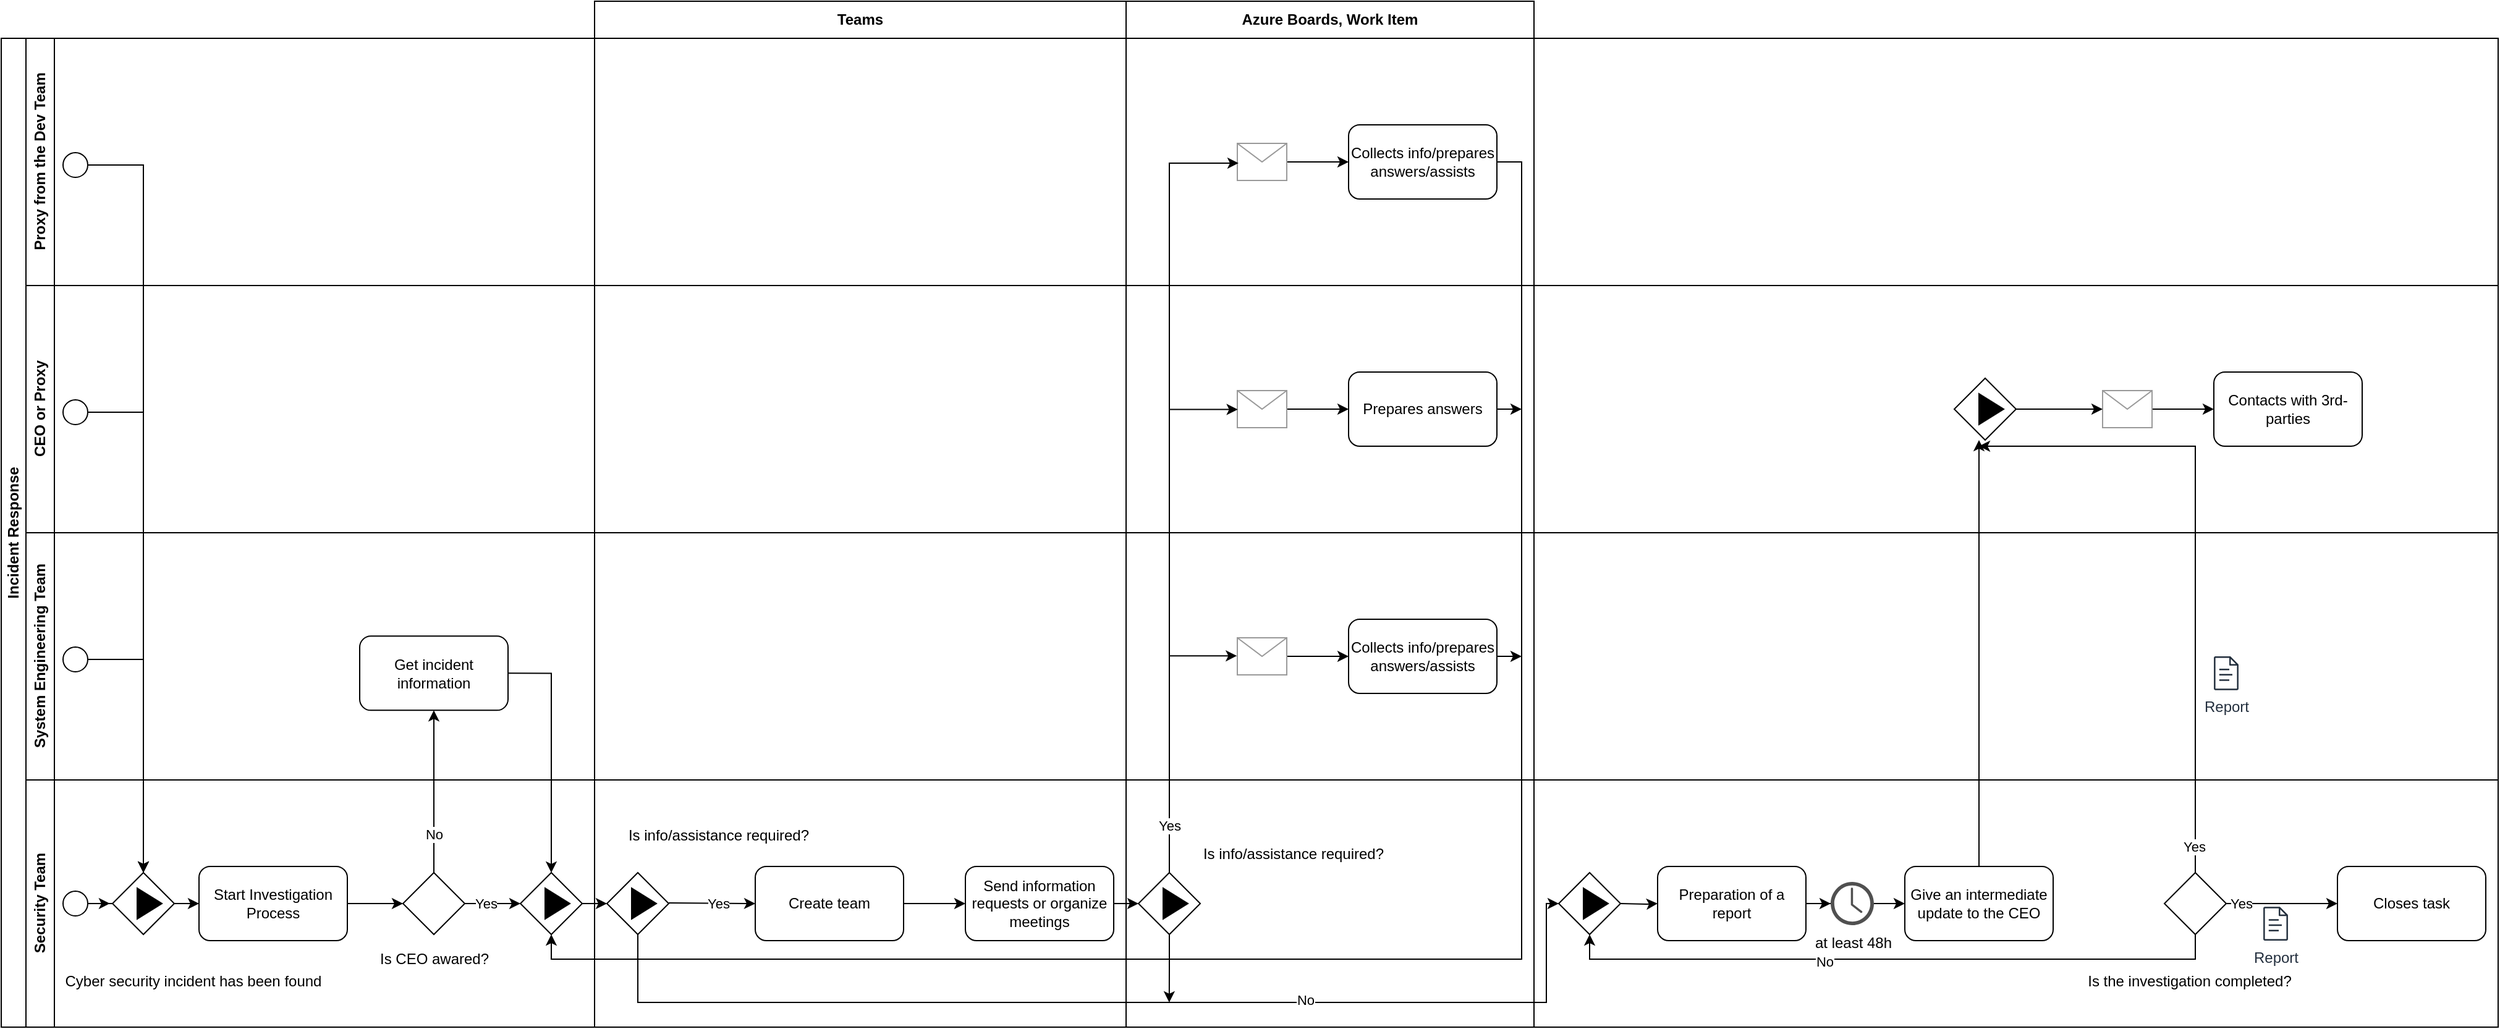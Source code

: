 <mxfile version="21.6.6" type="github">
  <diagram name="Page-1" id="A05Gwc1ikmQWnNWErF1R">
    <mxGraphModel dx="3134" dy="1321" grid="1" gridSize="10" guides="1" tooltips="1" connect="1" arrows="1" fold="1" page="1" pageScale="1" pageWidth="850" pageHeight="1100" math="0" shadow="0">
      <root>
        <mxCell id="0" />
        <mxCell id="1" parent="0" />
        <mxCell id="53OlLj-Kue6XKZ22GzKM-32" value="Proxy from the Dev Team" style="swimlane;horizontal=0;whiteSpace=wrap;html=1;" parent="1" vertex="1">
          <mxGeometry x="-220" y="870" width="2000" height="200" as="geometry" />
        </mxCell>
        <mxCell id="53OlLj-Kue6XKZ22GzKM-33" value="Security Team" style="swimlane;horizontal=0;whiteSpace=wrap;html=1;" parent="1" vertex="1">
          <mxGeometry x="-220" y="1470" width="2000" height="200" as="geometry" />
        </mxCell>
        <mxCell id="53OlLj-Kue6XKZ22GzKM-40" value="" style="ellipse;whiteSpace=wrap;html=1;aspect=fixed;" parent="53OlLj-Kue6XKZ22GzKM-33" vertex="1">
          <mxGeometry x="30" y="-507.5" width="20" height="20" as="geometry" />
        </mxCell>
        <mxCell id="53OlLj-Kue6XKZ22GzKM-59" value="Collects info/prepares answers/assists" style="rounded=1;whiteSpace=wrap;html=1;" parent="53OlLj-Kue6XKZ22GzKM-33" vertex="1">
          <mxGeometry x="1070" y="-530" width="120" height="60" as="geometry" />
        </mxCell>
        <mxCell id="53OlLj-Kue6XKZ22GzKM-90" style="edgeStyle=orthogonalEdgeStyle;rounded=0;orthogonalLoop=1;jettySize=auto;html=1;entryX=0;entryY=0.5;entryDx=0;entryDy=0;" parent="53OlLj-Kue6XKZ22GzKM-33" source="53OlLj-Kue6XKZ22GzKM-89" target="53OlLj-Kue6XKZ22GzKM-59" edge="1">
          <mxGeometry relative="1" as="geometry" />
        </mxCell>
        <mxCell id="53OlLj-Kue6XKZ22GzKM-89" value="" style="verticalLabelPosition=bottom;shadow=0;dashed=0;align=center;html=1;verticalAlign=top;strokeWidth=1;shape=mxgraph.mockup.misc.mail2;strokeColor=#999999;" parent="53OlLj-Kue6XKZ22GzKM-33" vertex="1">
          <mxGeometry x="980" y="-515" width="40" height="30" as="geometry" />
        </mxCell>
        <mxCell id="SI8DDCeiDaZhbCWGOkWu-45" style="edgeStyle=orthogonalEdgeStyle;rounded=0;orthogonalLoop=1;jettySize=auto;html=1;entryX=-0.041;entryY=0.499;entryDx=0;entryDy=0;entryPerimeter=0;" edge="1" parent="53OlLj-Kue6XKZ22GzKM-33" source="53OlLj-Kue6XKZ22GzKM-37" target="53OlLj-Kue6XKZ22GzKM-41">
          <mxGeometry relative="1" as="geometry" />
        </mxCell>
        <mxCell id="53OlLj-Kue6XKZ22GzKM-37" value="" style="ellipse;whiteSpace=wrap;html=1;aspect=fixed;" parent="53OlLj-Kue6XKZ22GzKM-33" vertex="1">
          <mxGeometry x="30" y="90" width="20" height="20" as="geometry" />
        </mxCell>
        <mxCell id="53OlLj-Kue6XKZ22GzKM-70" style="edgeStyle=orthogonalEdgeStyle;rounded=0;orthogonalLoop=1;jettySize=auto;html=1;exitX=1;exitY=0.5;exitDx=0;exitDy=0;entryX=0;entryY=0.5;entryDx=0;entryDy=0;" parent="53OlLj-Kue6XKZ22GzKM-33" source="53OlLj-Kue6XKZ22GzKM-49" target="53OlLj-Kue6XKZ22GzKM-53" edge="1">
          <mxGeometry relative="1" as="geometry" />
        </mxCell>
        <mxCell id="53OlLj-Kue6XKZ22GzKM-49" value="Start Investigation Process" style="rounded=1;whiteSpace=wrap;html=1;" parent="53OlLj-Kue6XKZ22GzKM-33" vertex="1">
          <mxGeometry x="140" y="70" width="120" height="60" as="geometry" />
        </mxCell>
        <mxCell id="53OlLj-Kue6XKZ22GzKM-72" style="edgeStyle=orthogonalEdgeStyle;rounded=0;orthogonalLoop=1;jettySize=auto;html=1;exitX=1;exitY=0.5;exitDx=0;exitDy=0;entryX=0;entryY=0.5;entryDx=0;entryDy=0;" parent="53OlLj-Kue6XKZ22GzKM-33" source="53OlLj-Kue6XKZ22GzKM-53" target="53OlLj-Kue6XKZ22GzKM-54" edge="1">
          <mxGeometry relative="1" as="geometry" />
        </mxCell>
        <mxCell id="53OlLj-Kue6XKZ22GzKM-87" value="Yes" style="edgeLabel;html=1;align=center;verticalAlign=middle;resizable=0;points=[];" parent="53OlLj-Kue6XKZ22GzKM-72" vertex="1" connectable="0">
          <mxGeometry x="-0.251" relative="1" as="geometry">
            <mxPoint as="offset" />
          </mxGeometry>
        </mxCell>
        <mxCell id="53OlLj-Kue6XKZ22GzKM-53" value="" style="rhombus;whiteSpace=wrap;html=1;" parent="53OlLj-Kue6XKZ22GzKM-33" vertex="1">
          <mxGeometry x="305" y="75" width="50" height="50" as="geometry" />
        </mxCell>
        <mxCell id="53OlLj-Kue6XKZ22GzKM-74" style="edgeStyle=orthogonalEdgeStyle;rounded=0;orthogonalLoop=1;jettySize=auto;html=1;exitX=1;exitY=0.5;exitDx=0;exitDy=0;entryX=0;entryY=0.5;entryDx=0;entryDy=0;" parent="53OlLj-Kue6XKZ22GzKM-33" source="53OlLj-Kue6XKZ22GzKM-54" target="53OlLj-Kue6XKZ22GzKM-55" edge="1">
          <mxGeometry relative="1" as="geometry" />
        </mxCell>
        <mxCell id="53OlLj-Kue6XKZ22GzKM-54" value="" style="rhombus;whiteSpace=wrap;html=1;" parent="53OlLj-Kue6XKZ22GzKM-33" vertex="1">
          <mxGeometry x="400" y="75" width="50" height="50" as="geometry" />
        </mxCell>
        <mxCell id="53OlLj-Kue6XKZ22GzKM-81" style="edgeStyle=orthogonalEdgeStyle;rounded=0;orthogonalLoop=1;jettySize=auto;html=1;exitX=0.5;exitY=1;exitDx=0;exitDy=0;entryX=0;entryY=0.5;entryDx=0;entryDy=0;" parent="53OlLj-Kue6XKZ22GzKM-33" source="53OlLj-Kue6XKZ22GzKM-55" target="SI8DDCeiDaZhbCWGOkWu-13" edge="1">
          <mxGeometry relative="1" as="geometry">
            <Array as="points">
              <mxPoint x="495" y="180" />
              <mxPoint x="1230" y="180" />
              <mxPoint x="1230" y="100" />
            </Array>
            <mxPoint x="1030" y="100" as="targetPoint" />
          </mxGeometry>
        </mxCell>
        <mxCell id="53OlLj-Kue6XKZ22GzKM-84" value="No" style="edgeLabel;html=1;align=center;verticalAlign=middle;resizable=0;points=[];" parent="53OlLj-Kue6XKZ22GzKM-81" vertex="1" connectable="0">
          <mxGeometry x="-0.125" y="2" relative="1" as="geometry">
            <mxPoint x="210" as="offset" />
          </mxGeometry>
        </mxCell>
        <mxCell id="53OlLj-Kue6XKZ22GzKM-55" value="" style="rhombus;whiteSpace=wrap;html=1;" parent="53OlLj-Kue6XKZ22GzKM-33" vertex="1">
          <mxGeometry x="470" y="75" width="50" height="50" as="geometry" />
        </mxCell>
        <mxCell id="53OlLj-Kue6XKZ22GzKM-76" style="edgeStyle=orthogonalEdgeStyle;rounded=0;orthogonalLoop=1;jettySize=auto;html=1;exitX=1;exitY=0.5;exitDx=0;exitDy=0;entryX=0;entryY=0.5;entryDx=0;entryDy=0;" parent="53OlLj-Kue6XKZ22GzKM-33" source="53OlLj-Kue6XKZ22GzKM-57" target="53OlLj-Kue6XKZ22GzKM-58" edge="1">
          <mxGeometry relative="1" as="geometry" />
        </mxCell>
        <mxCell id="53OlLj-Kue6XKZ22GzKM-57" value="Send information requests or organize meetings" style="rounded=1;whiteSpace=wrap;html=1;" parent="53OlLj-Kue6XKZ22GzKM-33" vertex="1">
          <mxGeometry x="760" y="70" width="120" height="60" as="geometry" />
        </mxCell>
        <mxCell id="SI8DDCeiDaZhbCWGOkWu-40" style="edgeStyle=orthogonalEdgeStyle;rounded=0;orthogonalLoop=1;jettySize=auto;html=1;exitX=0.5;exitY=1;exitDx=0;exitDy=0;" edge="1" parent="53OlLj-Kue6XKZ22GzKM-33" source="53OlLj-Kue6XKZ22GzKM-58">
          <mxGeometry relative="1" as="geometry">
            <mxPoint x="924.913" y="180" as="targetPoint" />
          </mxGeometry>
        </mxCell>
        <mxCell id="53OlLj-Kue6XKZ22GzKM-58" value="" style="rhombus;whiteSpace=wrap;html=1;" parent="53OlLj-Kue6XKZ22GzKM-33" vertex="1">
          <mxGeometry x="900" y="75" width="50" height="50" as="geometry" />
        </mxCell>
        <mxCell id="53OlLj-Kue6XKZ22GzKM-104" style="edgeStyle=orthogonalEdgeStyle;rounded=0;orthogonalLoop=1;jettySize=auto;html=1;exitX=1;exitY=0.5;exitDx=0;exitDy=0;" parent="53OlLj-Kue6XKZ22GzKM-33" target="53OlLj-Kue6XKZ22GzKM-63" edge="1">
          <mxGeometry relative="1" as="geometry">
            <mxPoint x="1290" y="100" as="sourcePoint" />
          </mxGeometry>
        </mxCell>
        <mxCell id="53OlLj-Kue6XKZ22GzKM-124" style="edgeStyle=orthogonalEdgeStyle;rounded=0;orthogonalLoop=1;jettySize=auto;html=1;exitX=1;exitY=0.5;exitDx=0;exitDy=0;" parent="53OlLj-Kue6XKZ22GzKM-33" source="53OlLj-Kue6XKZ22GzKM-63" target="53OlLj-Kue6XKZ22GzKM-119" edge="1">
          <mxGeometry relative="1" as="geometry" />
        </mxCell>
        <mxCell id="53OlLj-Kue6XKZ22GzKM-63" value="Preparation of a report" style="rounded=1;whiteSpace=wrap;html=1;" parent="53OlLj-Kue6XKZ22GzKM-33" vertex="1">
          <mxGeometry x="1320" y="70" width="120" height="60" as="geometry" />
        </mxCell>
        <mxCell id="53OlLj-Kue6XKZ22GzKM-64" value="Give an intermediate update to the CEO" style="rounded=1;whiteSpace=wrap;html=1;" parent="53OlLj-Kue6XKZ22GzKM-33" vertex="1">
          <mxGeometry x="1520" y="70" width="120" height="60" as="geometry" />
        </mxCell>
        <mxCell id="53OlLj-Kue6XKZ22GzKM-79" style="edgeStyle=orthogonalEdgeStyle;rounded=0;orthogonalLoop=1;jettySize=auto;html=1;exitX=0.5;exitY=0;exitDx=0;exitDy=0;" parent="53OlLj-Kue6XKZ22GzKM-33" source="53OlLj-Kue6XKZ22GzKM-65" edge="1">
          <mxGeometry relative="1" as="geometry">
            <mxPoint x="1580" y="-270" as="targetPoint" />
            <Array as="points">
              <mxPoint x="1755" y="-270" />
            </Array>
          </mxGeometry>
        </mxCell>
        <mxCell id="53OlLj-Kue6XKZ22GzKM-107" value="Yes" style="edgeLabel;html=1;align=center;verticalAlign=middle;resizable=0;points=[];" parent="53OlLj-Kue6XKZ22GzKM-79" vertex="1" connectable="0">
          <mxGeometry x="-0.919" y="1" relative="1" as="geometry">
            <mxPoint as="offset" />
          </mxGeometry>
        </mxCell>
        <mxCell id="53OlLj-Kue6XKZ22GzKM-103" style="edgeStyle=orthogonalEdgeStyle;rounded=0;orthogonalLoop=1;jettySize=auto;html=1;exitX=0.5;exitY=1;exitDx=0;exitDy=0;entryX=0.5;entryY=1;entryDx=0;entryDy=0;" parent="53OlLj-Kue6XKZ22GzKM-33" source="53OlLj-Kue6XKZ22GzKM-65" edge="1">
          <mxGeometry relative="1" as="geometry">
            <mxPoint x="1265" y="125" as="targetPoint" />
            <Array as="points">
              <mxPoint x="1755" y="145" />
              <mxPoint x="1265" y="145" />
            </Array>
          </mxGeometry>
        </mxCell>
        <mxCell id="53OlLj-Kue6XKZ22GzKM-114" value="No" style="edgeLabel;html=1;align=center;verticalAlign=middle;resizable=0;points=[];" parent="53OlLj-Kue6XKZ22GzKM-103" vertex="1" connectable="0">
          <mxGeometry x="0.209" y="2" relative="1" as="geometry">
            <mxPoint as="offset" />
          </mxGeometry>
        </mxCell>
        <mxCell id="53OlLj-Kue6XKZ22GzKM-105" style="edgeStyle=orthogonalEdgeStyle;rounded=0;orthogonalLoop=1;jettySize=auto;html=1;exitX=1;exitY=0.5;exitDx=0;exitDy=0;entryX=0;entryY=0.5;entryDx=0;entryDy=0;" parent="53OlLj-Kue6XKZ22GzKM-33" source="53OlLj-Kue6XKZ22GzKM-65" target="53OlLj-Kue6XKZ22GzKM-67" edge="1">
          <mxGeometry relative="1" as="geometry" />
        </mxCell>
        <mxCell id="53OlLj-Kue6XKZ22GzKM-106" value="Yes" style="edgeLabel;html=1;align=center;verticalAlign=middle;resizable=0;points=[];" parent="53OlLj-Kue6XKZ22GzKM-105" vertex="1" connectable="0">
          <mxGeometry x="-0.798" relative="1" as="geometry">
            <mxPoint x="3" as="offset" />
          </mxGeometry>
        </mxCell>
        <mxCell id="53OlLj-Kue6XKZ22GzKM-65" value="" style="rhombus;whiteSpace=wrap;html=1;" parent="53OlLj-Kue6XKZ22GzKM-33" vertex="1">
          <mxGeometry x="1730" y="75" width="50" height="50" as="geometry" />
        </mxCell>
        <mxCell id="53OlLj-Kue6XKZ22GzKM-67" value="Closes task" style="rounded=1;whiteSpace=wrap;html=1;" parent="53OlLj-Kue6XKZ22GzKM-33" vertex="1">
          <mxGeometry x="1870" y="70" width="120" height="60" as="geometry" />
        </mxCell>
        <mxCell id="53OlLj-Kue6XKZ22GzKM-75" style="edgeStyle=orthogonalEdgeStyle;rounded=0;orthogonalLoop=1;jettySize=auto;html=1;exitX=1;exitY=0.5;exitDx=0;exitDy=0;entryX=0;entryY=0.5;entryDx=0;entryDy=0;" parent="53OlLj-Kue6XKZ22GzKM-33" edge="1" target="SI8DDCeiDaZhbCWGOkWu-33">
          <mxGeometry relative="1" as="geometry">
            <mxPoint x="520" y="99.5" as="sourcePoint" />
            <mxPoint x="550" y="99.5" as="targetPoint" />
          </mxGeometry>
        </mxCell>
        <mxCell id="53OlLj-Kue6XKZ22GzKM-83" value="Yes" style="edgeLabel;html=1;align=center;verticalAlign=middle;resizable=0;points=[];" parent="53OlLj-Kue6XKZ22GzKM-75" vertex="1" connectable="0">
          <mxGeometry x="0.13" relative="1" as="geometry">
            <mxPoint as="offset" />
          </mxGeometry>
        </mxCell>
        <mxCell id="53OlLj-Kue6XKZ22GzKM-113" value="Report" style="sketch=0;outlineConnect=0;fontColor=#232F3E;gradientColor=none;fillColor=#232F3D;strokeColor=none;dashed=0;verticalLabelPosition=bottom;verticalAlign=top;align=center;html=1;fontSize=12;fontStyle=0;aspect=fixed;pointerEvents=1;shape=mxgraph.aws4.document;" parent="53OlLj-Kue6XKZ22GzKM-33" vertex="1">
          <mxGeometry x="1810" y="102.63" width="20" height="27.37" as="geometry" />
        </mxCell>
        <mxCell id="53OlLj-Kue6XKZ22GzKM-125" style="edgeStyle=orthogonalEdgeStyle;rounded=0;orthogonalLoop=1;jettySize=auto;html=1;entryX=0;entryY=0.5;entryDx=0;entryDy=0;" parent="53OlLj-Kue6XKZ22GzKM-33" source="53OlLj-Kue6XKZ22GzKM-119" target="53OlLj-Kue6XKZ22GzKM-64" edge="1">
          <mxGeometry relative="1" as="geometry" />
        </mxCell>
        <mxCell id="53OlLj-Kue6XKZ22GzKM-119" value="at least 48h" style="sketch=0;pointerEvents=1;shadow=0;dashed=0;html=1;strokeColor=none;fillColor=#505050;labelPosition=center;verticalLabelPosition=bottom;verticalAlign=top;outlineConnect=0;align=center;shape=mxgraph.office.concepts.clock;" parent="53OlLj-Kue6XKZ22GzKM-33" vertex="1">
          <mxGeometry x="1460" y="82.5" width="35" height="35" as="geometry" />
        </mxCell>
        <mxCell id="53OlLj-Kue6XKZ22GzKM-88" value="Is CEO awared?" style="text;html=1;align=center;verticalAlign=middle;resizable=0;points=[];autosize=1;strokeColor=none;fillColor=none;" parent="53OlLj-Kue6XKZ22GzKM-33" vertex="1">
          <mxGeometry x="275" y="130" width="110" height="30" as="geometry" />
        </mxCell>
        <mxCell id="SI8DDCeiDaZhbCWGOkWu-9" value="" style="triangle;whiteSpace=wrap;html=1;fillColor=#000000;" vertex="1" parent="53OlLj-Kue6XKZ22GzKM-33">
          <mxGeometry x="420" y="87.5" width="20" height="25" as="geometry" />
        </mxCell>
        <mxCell id="SI8DDCeiDaZhbCWGOkWu-10" value="" style="triangle;whiteSpace=wrap;html=1;fillColor=#000000;" vertex="1" parent="53OlLj-Kue6XKZ22GzKM-33">
          <mxGeometry x="490" y="87.5" width="20" height="25" as="geometry" />
        </mxCell>
        <mxCell id="SI8DDCeiDaZhbCWGOkWu-11" value="" style="triangle;whiteSpace=wrap;html=1;fillColor=#000000;" vertex="1" parent="53OlLj-Kue6XKZ22GzKM-33">
          <mxGeometry x="920" y="87.5" width="20" height="25" as="geometry" />
        </mxCell>
        <mxCell id="SI8DDCeiDaZhbCWGOkWu-13" value="" style="rhombus;whiteSpace=wrap;html=1;" vertex="1" parent="53OlLj-Kue6XKZ22GzKM-33">
          <mxGeometry x="1240" y="75" width="50" height="50" as="geometry" />
        </mxCell>
        <mxCell id="SI8DDCeiDaZhbCWGOkWu-14" value="" style="triangle;whiteSpace=wrap;html=1;fillColor=#000000;" vertex="1" parent="53OlLj-Kue6XKZ22GzKM-33">
          <mxGeometry x="1260" y="87.5" width="20" height="25" as="geometry" />
        </mxCell>
        <mxCell id="SI8DDCeiDaZhbCWGOkWu-43" style="edgeStyle=orthogonalEdgeStyle;rounded=0;orthogonalLoop=1;jettySize=auto;html=1;entryX=0;entryY=0.5;entryDx=0;entryDy=0;" edge="1" parent="53OlLj-Kue6XKZ22GzKM-33" source="53OlLj-Kue6XKZ22GzKM-41" target="53OlLj-Kue6XKZ22GzKM-49">
          <mxGeometry relative="1" as="geometry" />
        </mxCell>
        <mxCell id="53OlLj-Kue6XKZ22GzKM-41" value="" style="rhombus;whiteSpace=wrap;html=1;" parent="53OlLj-Kue6XKZ22GzKM-33" vertex="1">
          <mxGeometry x="70" y="75" width="50" height="50" as="geometry" />
        </mxCell>
        <mxCell id="SI8DDCeiDaZhbCWGOkWu-7" value="" style="triangle;whiteSpace=wrap;html=1;fillColor=#000000;" vertex="1" parent="53OlLj-Kue6XKZ22GzKM-33">
          <mxGeometry x="90" y="87.5" width="20" height="25" as="geometry" />
        </mxCell>
        <mxCell id="53OlLj-Kue6XKZ22GzKM-85" value="Cyber security incident has been found" style="text;html=1;align=center;verticalAlign=middle;resizable=0;points=[];autosize=1;strokeColor=none;fillColor=none;" parent="53OlLj-Kue6XKZ22GzKM-33" vertex="1">
          <mxGeometry x="20" y="148" width="230" height="30" as="geometry" />
        </mxCell>
        <mxCell id="53OlLj-Kue6XKZ22GzKM-38" value="" style="ellipse;whiteSpace=wrap;html=1;aspect=fixed;" parent="53OlLj-Kue6XKZ22GzKM-33" vertex="1">
          <mxGeometry x="30" y="-107.5" width="20" height="20" as="geometry" />
        </mxCell>
        <mxCell id="53OlLj-Kue6XKZ22GzKM-118" style="edgeStyle=orthogonalEdgeStyle;rounded=0;orthogonalLoop=1;jettySize=auto;html=1;exitX=1;exitY=0.5;exitDx=0;exitDy=0;" parent="53OlLj-Kue6XKZ22GzKM-33" source="53OlLj-Kue6XKZ22GzKM-61" edge="1">
          <mxGeometry relative="1" as="geometry">
            <mxPoint x="1210" y="-99.714" as="targetPoint" />
          </mxGeometry>
        </mxCell>
        <mxCell id="53OlLj-Kue6XKZ22GzKM-61" value="Collects info/prepares answers/assists" style="rounded=1;whiteSpace=wrap;html=1;" parent="53OlLj-Kue6XKZ22GzKM-33" vertex="1">
          <mxGeometry x="1070" y="-130" width="120" height="60" as="geometry" />
        </mxCell>
        <mxCell id="53OlLj-Kue6XKZ22GzKM-93" style="edgeStyle=orthogonalEdgeStyle;rounded=0;orthogonalLoop=1;jettySize=auto;html=1;entryX=0;entryY=0.5;entryDx=0;entryDy=0;" parent="53OlLj-Kue6XKZ22GzKM-33" source="53OlLj-Kue6XKZ22GzKM-94" edge="1">
          <mxGeometry relative="1" as="geometry">
            <mxPoint x="1070" y="-100" as="targetPoint" />
          </mxGeometry>
        </mxCell>
        <mxCell id="53OlLj-Kue6XKZ22GzKM-94" value="" style="verticalLabelPosition=bottom;shadow=0;dashed=0;align=center;html=1;verticalAlign=top;strokeWidth=1;shape=mxgraph.mockup.misc.mail2;strokeColor=#999999;" parent="53OlLj-Kue6XKZ22GzKM-33" vertex="1">
          <mxGeometry x="980" y="-115" width="40" height="30" as="geometry" />
        </mxCell>
        <mxCell id="53OlLj-Kue6XKZ22GzKM-110" value="Report" style="sketch=0;outlineConnect=0;fontColor=#232F3E;gradientColor=none;fillColor=#232F3D;strokeColor=none;dashed=0;verticalLabelPosition=bottom;verticalAlign=top;align=center;html=1;fontSize=12;fontStyle=0;aspect=fixed;pointerEvents=1;shape=mxgraph.aws4.document;" parent="53OlLj-Kue6XKZ22GzKM-33" vertex="1">
          <mxGeometry x="1770" y="-100" width="20" height="27.37" as="geometry" />
        </mxCell>
        <mxCell id="53OlLj-Kue6XKZ22GzKM-56" value="Get incident information" style="rounded=1;whiteSpace=wrap;html=1;" parent="53OlLj-Kue6XKZ22GzKM-33" vertex="1">
          <mxGeometry x="270" y="-116.32" width="120" height="60" as="geometry" />
        </mxCell>
        <mxCell id="53OlLj-Kue6XKZ22GzKM-39" value="" style="ellipse;whiteSpace=wrap;html=1;aspect=fixed;" parent="53OlLj-Kue6XKZ22GzKM-33" vertex="1">
          <mxGeometry x="30" y="-307.5" width="20" height="20" as="geometry" />
        </mxCell>
        <mxCell id="53OlLj-Kue6XKZ22GzKM-117" style="edgeStyle=orthogonalEdgeStyle;rounded=0;orthogonalLoop=1;jettySize=auto;html=1;exitX=1;exitY=0.5;exitDx=0;exitDy=0;" parent="53OlLj-Kue6XKZ22GzKM-33" source="53OlLj-Kue6XKZ22GzKM-60" edge="1">
          <mxGeometry relative="1" as="geometry">
            <mxPoint x="1210" y="-299.714" as="targetPoint" />
          </mxGeometry>
        </mxCell>
        <mxCell id="53OlLj-Kue6XKZ22GzKM-60" value="Prepares answers" style="rounded=1;whiteSpace=wrap;html=1;" parent="53OlLj-Kue6XKZ22GzKM-33" vertex="1">
          <mxGeometry x="1070" y="-330" width="120" height="60" as="geometry" />
        </mxCell>
        <mxCell id="53OlLj-Kue6XKZ22GzKM-68" value="Contacts with 3rd-parties" style="rounded=1;whiteSpace=wrap;html=1;" parent="53OlLj-Kue6XKZ22GzKM-33" vertex="1">
          <mxGeometry x="1770" y="-330" width="120" height="60" as="geometry" />
        </mxCell>
        <mxCell id="53OlLj-Kue6XKZ22GzKM-91" style="edgeStyle=orthogonalEdgeStyle;rounded=0;orthogonalLoop=1;jettySize=auto;html=1;entryX=0;entryY=0.5;entryDx=0;entryDy=0;" parent="53OlLj-Kue6XKZ22GzKM-33" source="53OlLj-Kue6XKZ22GzKM-92" edge="1">
          <mxGeometry relative="1" as="geometry">
            <mxPoint x="1070" y="-300" as="targetPoint" />
          </mxGeometry>
        </mxCell>
        <mxCell id="53OlLj-Kue6XKZ22GzKM-92" value="" style="verticalLabelPosition=bottom;shadow=0;dashed=0;align=center;html=1;verticalAlign=top;strokeWidth=1;shape=mxgraph.mockup.misc.mail2;strokeColor=#999999;" parent="53OlLj-Kue6XKZ22GzKM-33" vertex="1">
          <mxGeometry x="980" y="-315" width="40" height="30" as="geometry" />
        </mxCell>
        <mxCell id="53OlLj-Kue6XKZ22GzKM-100" style="edgeStyle=orthogonalEdgeStyle;rounded=0;orthogonalLoop=1;jettySize=auto;html=1;entryX=0;entryY=0.5;entryDx=0;entryDy=0;" parent="53OlLj-Kue6XKZ22GzKM-33" source="53OlLj-Kue6XKZ22GzKM-101" edge="1">
          <mxGeometry relative="1" as="geometry">
            <mxPoint x="1770" y="-300" as="targetPoint" />
          </mxGeometry>
        </mxCell>
        <mxCell id="53OlLj-Kue6XKZ22GzKM-101" value="" style="verticalLabelPosition=bottom;shadow=0;dashed=0;align=center;html=1;verticalAlign=top;strokeWidth=1;shape=mxgraph.mockup.misc.mail2;strokeColor=#999999;" parent="53OlLj-Kue6XKZ22GzKM-33" vertex="1">
          <mxGeometry x="1680" y="-315" width="40" height="30" as="geometry" />
        </mxCell>
        <mxCell id="SI8DDCeiDaZhbCWGOkWu-44" style="edgeStyle=orthogonalEdgeStyle;rounded=0;orthogonalLoop=1;jettySize=auto;html=1;exitX=1;exitY=0.5;exitDx=0;exitDy=0;" edge="1" parent="53OlLj-Kue6XKZ22GzKM-33" source="SI8DDCeiDaZhbCWGOkWu-15" target="53OlLj-Kue6XKZ22GzKM-101">
          <mxGeometry relative="1" as="geometry" />
        </mxCell>
        <mxCell id="SI8DDCeiDaZhbCWGOkWu-15" value="" style="rhombus;whiteSpace=wrap;html=1;" vertex="1" parent="53OlLj-Kue6XKZ22GzKM-33">
          <mxGeometry x="1560" y="-325" width="50" height="50" as="geometry" />
        </mxCell>
        <mxCell id="SI8DDCeiDaZhbCWGOkWu-16" value="" style="triangle;whiteSpace=wrap;html=1;fillColor=#000000;" vertex="1" parent="53OlLj-Kue6XKZ22GzKM-33">
          <mxGeometry x="1580" y="-312.5" width="20" height="25" as="geometry" />
        </mxCell>
        <mxCell id="53OlLj-Kue6XKZ22GzKM-71" style="edgeStyle=orthogonalEdgeStyle;rounded=0;orthogonalLoop=1;jettySize=auto;html=1;exitX=0.5;exitY=0;exitDx=0;exitDy=0;entryX=0.5;entryY=1;entryDx=0;entryDy=0;" parent="53OlLj-Kue6XKZ22GzKM-33" source="53OlLj-Kue6XKZ22GzKM-53" target="53OlLj-Kue6XKZ22GzKM-56" edge="1">
          <mxGeometry relative="1" as="geometry" />
        </mxCell>
        <mxCell id="53OlLj-Kue6XKZ22GzKM-86" value="No" style="edgeLabel;html=1;align=center;verticalAlign=middle;resizable=0;points=[];" parent="53OlLj-Kue6XKZ22GzKM-71" vertex="1" connectable="0">
          <mxGeometry x="-0.531" relative="1" as="geometry">
            <mxPoint as="offset" />
          </mxGeometry>
        </mxCell>
        <mxCell id="53OlLj-Kue6XKZ22GzKM-73" style="edgeStyle=orthogonalEdgeStyle;rounded=0;orthogonalLoop=1;jettySize=auto;html=1;exitX=1;exitY=0.5;exitDx=0;exitDy=0;entryX=0.5;entryY=0;entryDx=0;entryDy=0;" parent="53OlLj-Kue6XKZ22GzKM-33" source="53OlLj-Kue6XKZ22GzKM-56" target="53OlLj-Kue6XKZ22GzKM-54" edge="1">
          <mxGeometry relative="1" as="geometry" />
        </mxCell>
        <mxCell id="53OlLj-Kue6XKZ22GzKM-78" style="edgeStyle=orthogonalEdgeStyle;rounded=0;orthogonalLoop=1;jettySize=auto;html=1;exitX=0.5;exitY=0;exitDx=0;exitDy=0;entryX=0.5;entryY=1;entryDx=0;entryDy=0;" parent="53OlLj-Kue6XKZ22GzKM-33" source="53OlLj-Kue6XKZ22GzKM-64" edge="1">
          <mxGeometry relative="1" as="geometry">
            <mxPoint x="1580" y="-275" as="targetPoint" />
          </mxGeometry>
        </mxCell>
        <mxCell id="53OlLj-Kue6XKZ22GzKM-95" style="edgeStyle=orthogonalEdgeStyle;rounded=0;orthogonalLoop=1;jettySize=auto;html=1;exitX=0.5;exitY=0;exitDx=0;exitDy=0;entryX=0.025;entryY=0.533;entryDx=0;entryDy=0;entryPerimeter=0;" parent="53OlLj-Kue6XKZ22GzKM-33" source="53OlLj-Kue6XKZ22GzKM-58" target="53OlLj-Kue6XKZ22GzKM-89" edge="1">
          <mxGeometry relative="1" as="geometry" />
        </mxCell>
        <mxCell id="53OlLj-Kue6XKZ22GzKM-96" style="edgeStyle=orthogonalEdgeStyle;rounded=0;orthogonalLoop=1;jettySize=auto;html=1;exitX=0.5;exitY=0;exitDx=0;exitDy=0;entryX=0.008;entryY=0.509;entryDx=0;entryDy=0;entryPerimeter=0;" parent="53OlLj-Kue6XKZ22GzKM-33" source="53OlLj-Kue6XKZ22GzKM-58" target="53OlLj-Kue6XKZ22GzKM-92" edge="1">
          <mxGeometry relative="1" as="geometry" />
        </mxCell>
        <mxCell id="53OlLj-Kue6XKZ22GzKM-97" style="edgeStyle=orthogonalEdgeStyle;rounded=0;orthogonalLoop=1;jettySize=auto;html=1;exitX=0.5;exitY=0;exitDx=0;exitDy=0;entryX=-0.009;entryY=0.486;entryDx=0;entryDy=0;entryPerimeter=0;" parent="53OlLj-Kue6XKZ22GzKM-33" source="53OlLj-Kue6XKZ22GzKM-58" target="53OlLj-Kue6XKZ22GzKM-94" edge="1">
          <mxGeometry relative="1" as="geometry" />
        </mxCell>
        <mxCell id="SI8DDCeiDaZhbCWGOkWu-38" value="Yes" style="edgeLabel;html=1;align=center;verticalAlign=middle;resizable=0;points=[];" vertex="1" connectable="0" parent="53OlLj-Kue6XKZ22GzKM-97">
          <mxGeometry x="-0.664" relative="1" as="geometry">
            <mxPoint as="offset" />
          </mxGeometry>
        </mxCell>
        <mxCell id="53OlLj-Kue6XKZ22GzKM-98" style="edgeStyle=orthogonalEdgeStyle;rounded=0;orthogonalLoop=1;jettySize=auto;html=1;exitX=1;exitY=0.5;exitDx=0;exitDy=0;entryX=0.5;entryY=1;entryDx=0;entryDy=0;" parent="53OlLj-Kue6XKZ22GzKM-33" source="53OlLj-Kue6XKZ22GzKM-59" target="53OlLj-Kue6XKZ22GzKM-54" edge="1">
          <mxGeometry relative="1" as="geometry" />
        </mxCell>
        <mxCell id="53OlLj-Kue6XKZ22GzKM-115" value="Is the investigation completed?" style="text;html=1;align=center;verticalAlign=middle;resizable=0;points=[];autosize=1;strokeColor=none;fillColor=none;" parent="53OlLj-Kue6XKZ22GzKM-33" vertex="1">
          <mxGeometry x="1655" y="148" width="190" height="30" as="geometry" />
        </mxCell>
        <mxCell id="53OlLj-Kue6XKZ22GzKM-128" style="edgeStyle=orthogonalEdgeStyle;rounded=0;orthogonalLoop=1;jettySize=auto;html=1;" parent="53OlLj-Kue6XKZ22GzKM-33" source="53OlLj-Kue6XKZ22GzKM-39" target="53OlLj-Kue6XKZ22GzKM-41" edge="1">
          <mxGeometry relative="1" as="geometry" />
        </mxCell>
        <mxCell id="53OlLj-Kue6XKZ22GzKM-129" style="edgeStyle=orthogonalEdgeStyle;rounded=0;orthogonalLoop=1;jettySize=auto;html=1;" parent="53OlLj-Kue6XKZ22GzKM-33" source="53OlLj-Kue6XKZ22GzKM-40" target="53OlLj-Kue6XKZ22GzKM-41" edge="1">
          <mxGeometry relative="1" as="geometry" />
        </mxCell>
        <mxCell id="SI8DDCeiDaZhbCWGOkWu-21" value="Teams" style="swimlane;whiteSpace=wrap;html=1;startSize=30;" vertex="1" parent="53OlLj-Kue6XKZ22GzKM-33">
          <mxGeometry x="460" y="-630" width="430" height="830" as="geometry" />
        </mxCell>
        <mxCell id="SI8DDCeiDaZhbCWGOkWu-1" value="Is info/assistance required?" style="text;html=1;align=center;verticalAlign=middle;resizable=0;points=[];autosize=1;strokeColor=none;fillColor=none;" vertex="1" parent="SI8DDCeiDaZhbCWGOkWu-21">
          <mxGeometry x="15" y="660" width="170" height="30" as="geometry" />
        </mxCell>
        <mxCell id="SI8DDCeiDaZhbCWGOkWu-33" value="Create team" style="rounded=1;whiteSpace=wrap;html=1;" vertex="1" parent="SI8DDCeiDaZhbCWGOkWu-21">
          <mxGeometry x="130" y="700" width="120" height="60" as="geometry" />
        </mxCell>
        <mxCell id="SI8DDCeiDaZhbCWGOkWu-34" style="edgeStyle=orthogonalEdgeStyle;rounded=0;orthogonalLoop=1;jettySize=auto;html=1;exitX=1;exitY=0.5;exitDx=0;exitDy=0;entryX=0;entryY=0.5;entryDx=0;entryDy=0;" edge="1" parent="53OlLj-Kue6XKZ22GzKM-33" source="SI8DDCeiDaZhbCWGOkWu-33" target="53OlLj-Kue6XKZ22GzKM-57">
          <mxGeometry relative="1" as="geometry" />
        </mxCell>
        <mxCell id="SI8DDCeiDaZhbCWGOkWu-35" value="Azure Boards, Work Item" style="swimlane;whiteSpace=wrap;html=1;startSize=30;" vertex="1" parent="53OlLj-Kue6XKZ22GzKM-33">
          <mxGeometry x="890" y="-630" width="330" height="830" as="geometry" />
        </mxCell>
        <mxCell id="SI8DDCeiDaZhbCWGOkWu-36" value="Is info/assistance required?" style="text;html=1;align=center;verticalAlign=middle;resizable=0;points=[];autosize=1;strokeColor=none;fillColor=none;" vertex="1" parent="SI8DDCeiDaZhbCWGOkWu-35">
          <mxGeometry x="50" y="675" width="170" height="30" as="geometry" />
        </mxCell>
        <mxCell id="SI8DDCeiDaZhbCWGOkWu-42" style="edgeStyle=orthogonalEdgeStyle;rounded=0;orthogonalLoop=1;jettySize=auto;html=1;entryX=0.5;entryY=0;entryDx=0;entryDy=0;" edge="1" parent="53OlLj-Kue6XKZ22GzKM-33" source="53OlLj-Kue6XKZ22GzKM-38" target="53OlLj-Kue6XKZ22GzKM-41">
          <mxGeometry relative="1" as="geometry" />
        </mxCell>
        <mxCell id="53OlLj-Kue6XKZ22GzKM-34" value="System Engineering Team" style="swimlane;horizontal=0;whiteSpace=wrap;html=1;" parent="1" vertex="1">
          <mxGeometry x="-220" y="1270" width="2000" height="200" as="geometry" />
        </mxCell>
        <mxCell id="53OlLj-Kue6XKZ22GzKM-35" value="CEO or Proxy" style="swimlane;horizontal=0;whiteSpace=wrap;html=1;" parent="1" vertex="1">
          <mxGeometry x="-220" y="1070" width="2000" height="200" as="geometry" />
        </mxCell>
        <mxCell id="SI8DDCeiDaZhbCWGOkWu-5" value="Incident Response" style="swimlane;horizontal=0;whiteSpace=wrap;html=1;" vertex="1" parent="1">
          <mxGeometry x="-240" y="870" width="20" height="800" as="geometry" />
        </mxCell>
      </root>
    </mxGraphModel>
  </diagram>
</mxfile>
